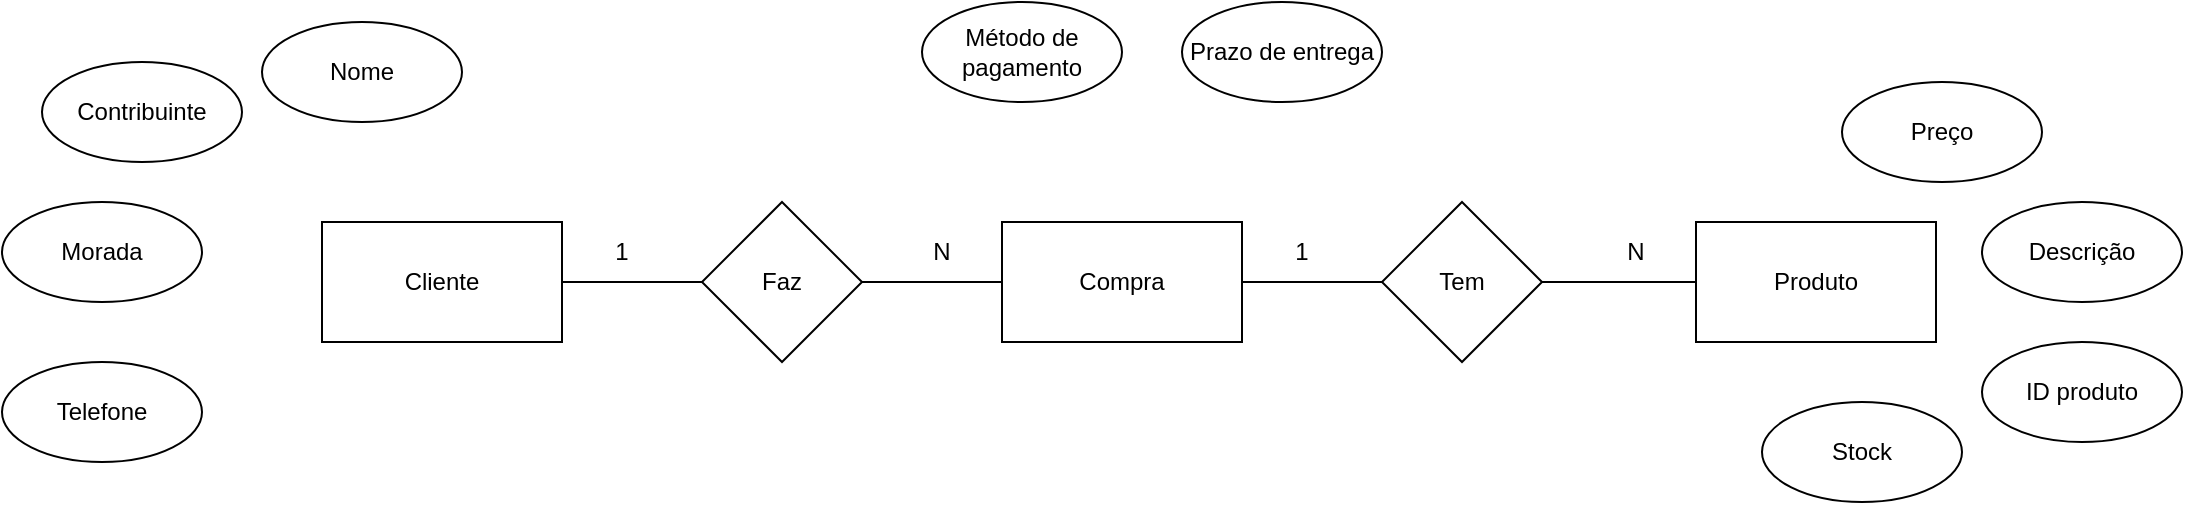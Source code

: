 <mxfile version="22.0.8" type="github">
  <diagram name="Página-1" id="A9LskG4b6AVTEfa9kGpD">
    <mxGraphModel dx="2261" dy="786" grid="1" gridSize="10" guides="1" tooltips="1" connect="1" arrows="1" fold="1" page="1" pageScale="1" pageWidth="827" pageHeight="1169" math="0" shadow="0">
      <root>
        <mxCell id="0" />
        <mxCell id="1" parent="0" />
        <mxCell id="2okkh30Shv5Da3ahou3b-2" value="Compra" style="rounded=0;whiteSpace=wrap;html=1;" vertex="1" parent="1">
          <mxGeometry x="480" y="310" width="120" height="60" as="geometry" />
        </mxCell>
        <mxCell id="2okkh30Shv5Da3ahou3b-3" value="Produto" style="rounded=0;whiteSpace=wrap;html=1;" vertex="1" parent="1">
          <mxGeometry x="827" y="310" width="120" height="60" as="geometry" />
        </mxCell>
        <mxCell id="2okkh30Shv5Da3ahou3b-4" value="Cliente" style="rounded=0;whiteSpace=wrap;html=1;" vertex="1" parent="1">
          <mxGeometry x="140" y="310" width="120" height="60" as="geometry" />
        </mxCell>
        <mxCell id="2okkh30Shv5Da3ahou3b-5" value="Prazo de entrega" style="ellipse;whiteSpace=wrap;html=1;" vertex="1" parent="1">
          <mxGeometry x="570" y="200" width="100" height="50" as="geometry" />
        </mxCell>
        <mxCell id="2okkh30Shv5Da3ahou3b-6" value="Método de pagamento" style="ellipse;whiteSpace=wrap;html=1;" vertex="1" parent="1">
          <mxGeometry x="440" y="200" width="100" height="50" as="geometry" />
        </mxCell>
        <mxCell id="2okkh30Shv5Da3ahou3b-7" value="Nome" style="ellipse;whiteSpace=wrap;html=1;" vertex="1" parent="1">
          <mxGeometry x="110" y="210" width="100" height="50" as="geometry" />
        </mxCell>
        <mxCell id="2okkh30Shv5Da3ahou3b-8" value="Contribuinte" style="ellipse;whiteSpace=wrap;html=1;" vertex="1" parent="1">
          <mxGeometry y="230" width="100" height="50" as="geometry" />
        </mxCell>
        <mxCell id="2okkh30Shv5Da3ahou3b-9" value="Morada" style="ellipse;whiteSpace=wrap;html=1;" vertex="1" parent="1">
          <mxGeometry x="-20" y="300" width="100" height="50" as="geometry" />
        </mxCell>
        <mxCell id="2okkh30Shv5Da3ahou3b-10" value="Telefone" style="ellipse;whiteSpace=wrap;html=1;" vertex="1" parent="1">
          <mxGeometry x="-20" y="380" width="100" height="50" as="geometry" />
        </mxCell>
        <mxCell id="2okkh30Shv5Da3ahou3b-12" value="Stock" style="ellipse;whiteSpace=wrap;html=1;" vertex="1" parent="1">
          <mxGeometry x="860" y="400" width="100" height="50" as="geometry" />
        </mxCell>
        <mxCell id="2okkh30Shv5Da3ahou3b-13" value="ID produto" style="ellipse;whiteSpace=wrap;html=1;" vertex="1" parent="1">
          <mxGeometry x="970" y="370" width="100" height="50" as="geometry" />
        </mxCell>
        <mxCell id="2okkh30Shv5Da3ahou3b-14" value="Descrição" style="ellipse;whiteSpace=wrap;html=1;" vertex="1" parent="1">
          <mxGeometry x="970" y="300" width="100" height="50" as="geometry" />
        </mxCell>
        <mxCell id="2okkh30Shv5Da3ahou3b-15" value="Preço" style="ellipse;whiteSpace=wrap;html=1;" vertex="1" parent="1">
          <mxGeometry x="900" y="240" width="100" height="50" as="geometry" />
        </mxCell>
        <mxCell id="2okkh30Shv5Da3ahou3b-16" value="Tem" style="rhombus;whiteSpace=wrap;html=1;" vertex="1" parent="1">
          <mxGeometry x="670" y="300" width="80" height="80" as="geometry" />
        </mxCell>
        <mxCell id="2okkh30Shv5Da3ahou3b-17" value="Faz" style="rhombus;whiteSpace=wrap;html=1;" vertex="1" parent="1">
          <mxGeometry x="330" y="300" width="80" height="80" as="geometry" />
        </mxCell>
        <mxCell id="2okkh30Shv5Da3ahou3b-18" value="" style="endArrow=none;html=1;rounded=0;entryX=0;entryY=0.5;entryDx=0;entryDy=0;exitX=1;exitY=0.5;exitDx=0;exitDy=0;" edge="1" parent="1" source="2okkh30Shv5Da3ahou3b-2" target="2okkh30Shv5Da3ahou3b-16">
          <mxGeometry width="50" height="50" relative="1" as="geometry">
            <mxPoint x="390" y="430" as="sourcePoint" />
            <mxPoint x="440" y="380" as="targetPoint" />
          </mxGeometry>
        </mxCell>
        <mxCell id="2okkh30Shv5Da3ahou3b-23" value="" style="endArrow=none;html=1;rounded=0;entryX=0;entryY=0.5;entryDx=0;entryDy=0;exitX=1;exitY=0.5;exitDx=0;exitDy=0;" edge="1" parent="1" source="2okkh30Shv5Da3ahou3b-4" target="2okkh30Shv5Da3ahou3b-17">
          <mxGeometry width="50" height="50" relative="1" as="geometry">
            <mxPoint x="630" y="370" as="sourcePoint" />
            <mxPoint x="710" y="370" as="targetPoint" />
          </mxGeometry>
        </mxCell>
        <mxCell id="2okkh30Shv5Da3ahou3b-24" value="" style="endArrow=none;html=1;rounded=0;entryX=0;entryY=0.5;entryDx=0;entryDy=0;exitX=1;exitY=0.5;exitDx=0;exitDy=0;" edge="1" parent="1" source="2okkh30Shv5Da3ahou3b-17" target="2okkh30Shv5Da3ahou3b-2">
          <mxGeometry width="50" height="50" relative="1" as="geometry">
            <mxPoint x="640" y="380" as="sourcePoint" />
            <mxPoint x="720" y="380" as="targetPoint" />
            <Array as="points" />
          </mxGeometry>
        </mxCell>
        <mxCell id="2okkh30Shv5Da3ahou3b-25" value="" style="endArrow=none;html=1;rounded=0;entryX=0;entryY=0.5;entryDx=0;entryDy=0;exitX=1;exitY=0.5;exitDx=0;exitDy=0;" edge="1" parent="1" source="2okkh30Shv5Da3ahou3b-16" target="2okkh30Shv5Da3ahou3b-3">
          <mxGeometry width="50" height="50" relative="1" as="geometry">
            <mxPoint x="747" y="420" as="sourcePoint" />
            <mxPoint x="827" y="420" as="targetPoint" />
          </mxGeometry>
        </mxCell>
        <mxCell id="2okkh30Shv5Da3ahou3b-26" value="N" style="text;html=1;strokeColor=none;fillColor=none;align=center;verticalAlign=middle;whiteSpace=wrap;rounded=0;" vertex="1" parent="1">
          <mxGeometry x="420" y="310" width="60" height="30" as="geometry" />
        </mxCell>
        <mxCell id="2okkh30Shv5Da3ahou3b-27" value="1" style="text;html=1;strokeColor=none;fillColor=none;align=center;verticalAlign=middle;whiteSpace=wrap;rounded=0;" vertex="1" parent="1">
          <mxGeometry x="260" y="310" width="60" height="30" as="geometry" />
        </mxCell>
        <mxCell id="2okkh30Shv5Da3ahou3b-28" value="N" style="text;html=1;strokeColor=none;fillColor=none;align=center;verticalAlign=middle;whiteSpace=wrap;rounded=0;" vertex="1" parent="1">
          <mxGeometry x="767" y="310" width="60" height="30" as="geometry" />
        </mxCell>
        <mxCell id="2okkh30Shv5Da3ahou3b-29" value="1" style="text;html=1;strokeColor=none;fillColor=none;align=center;verticalAlign=middle;whiteSpace=wrap;rounded=0;" vertex="1" parent="1">
          <mxGeometry x="600" y="310" width="60" height="30" as="geometry" />
        </mxCell>
      </root>
    </mxGraphModel>
  </diagram>
</mxfile>
